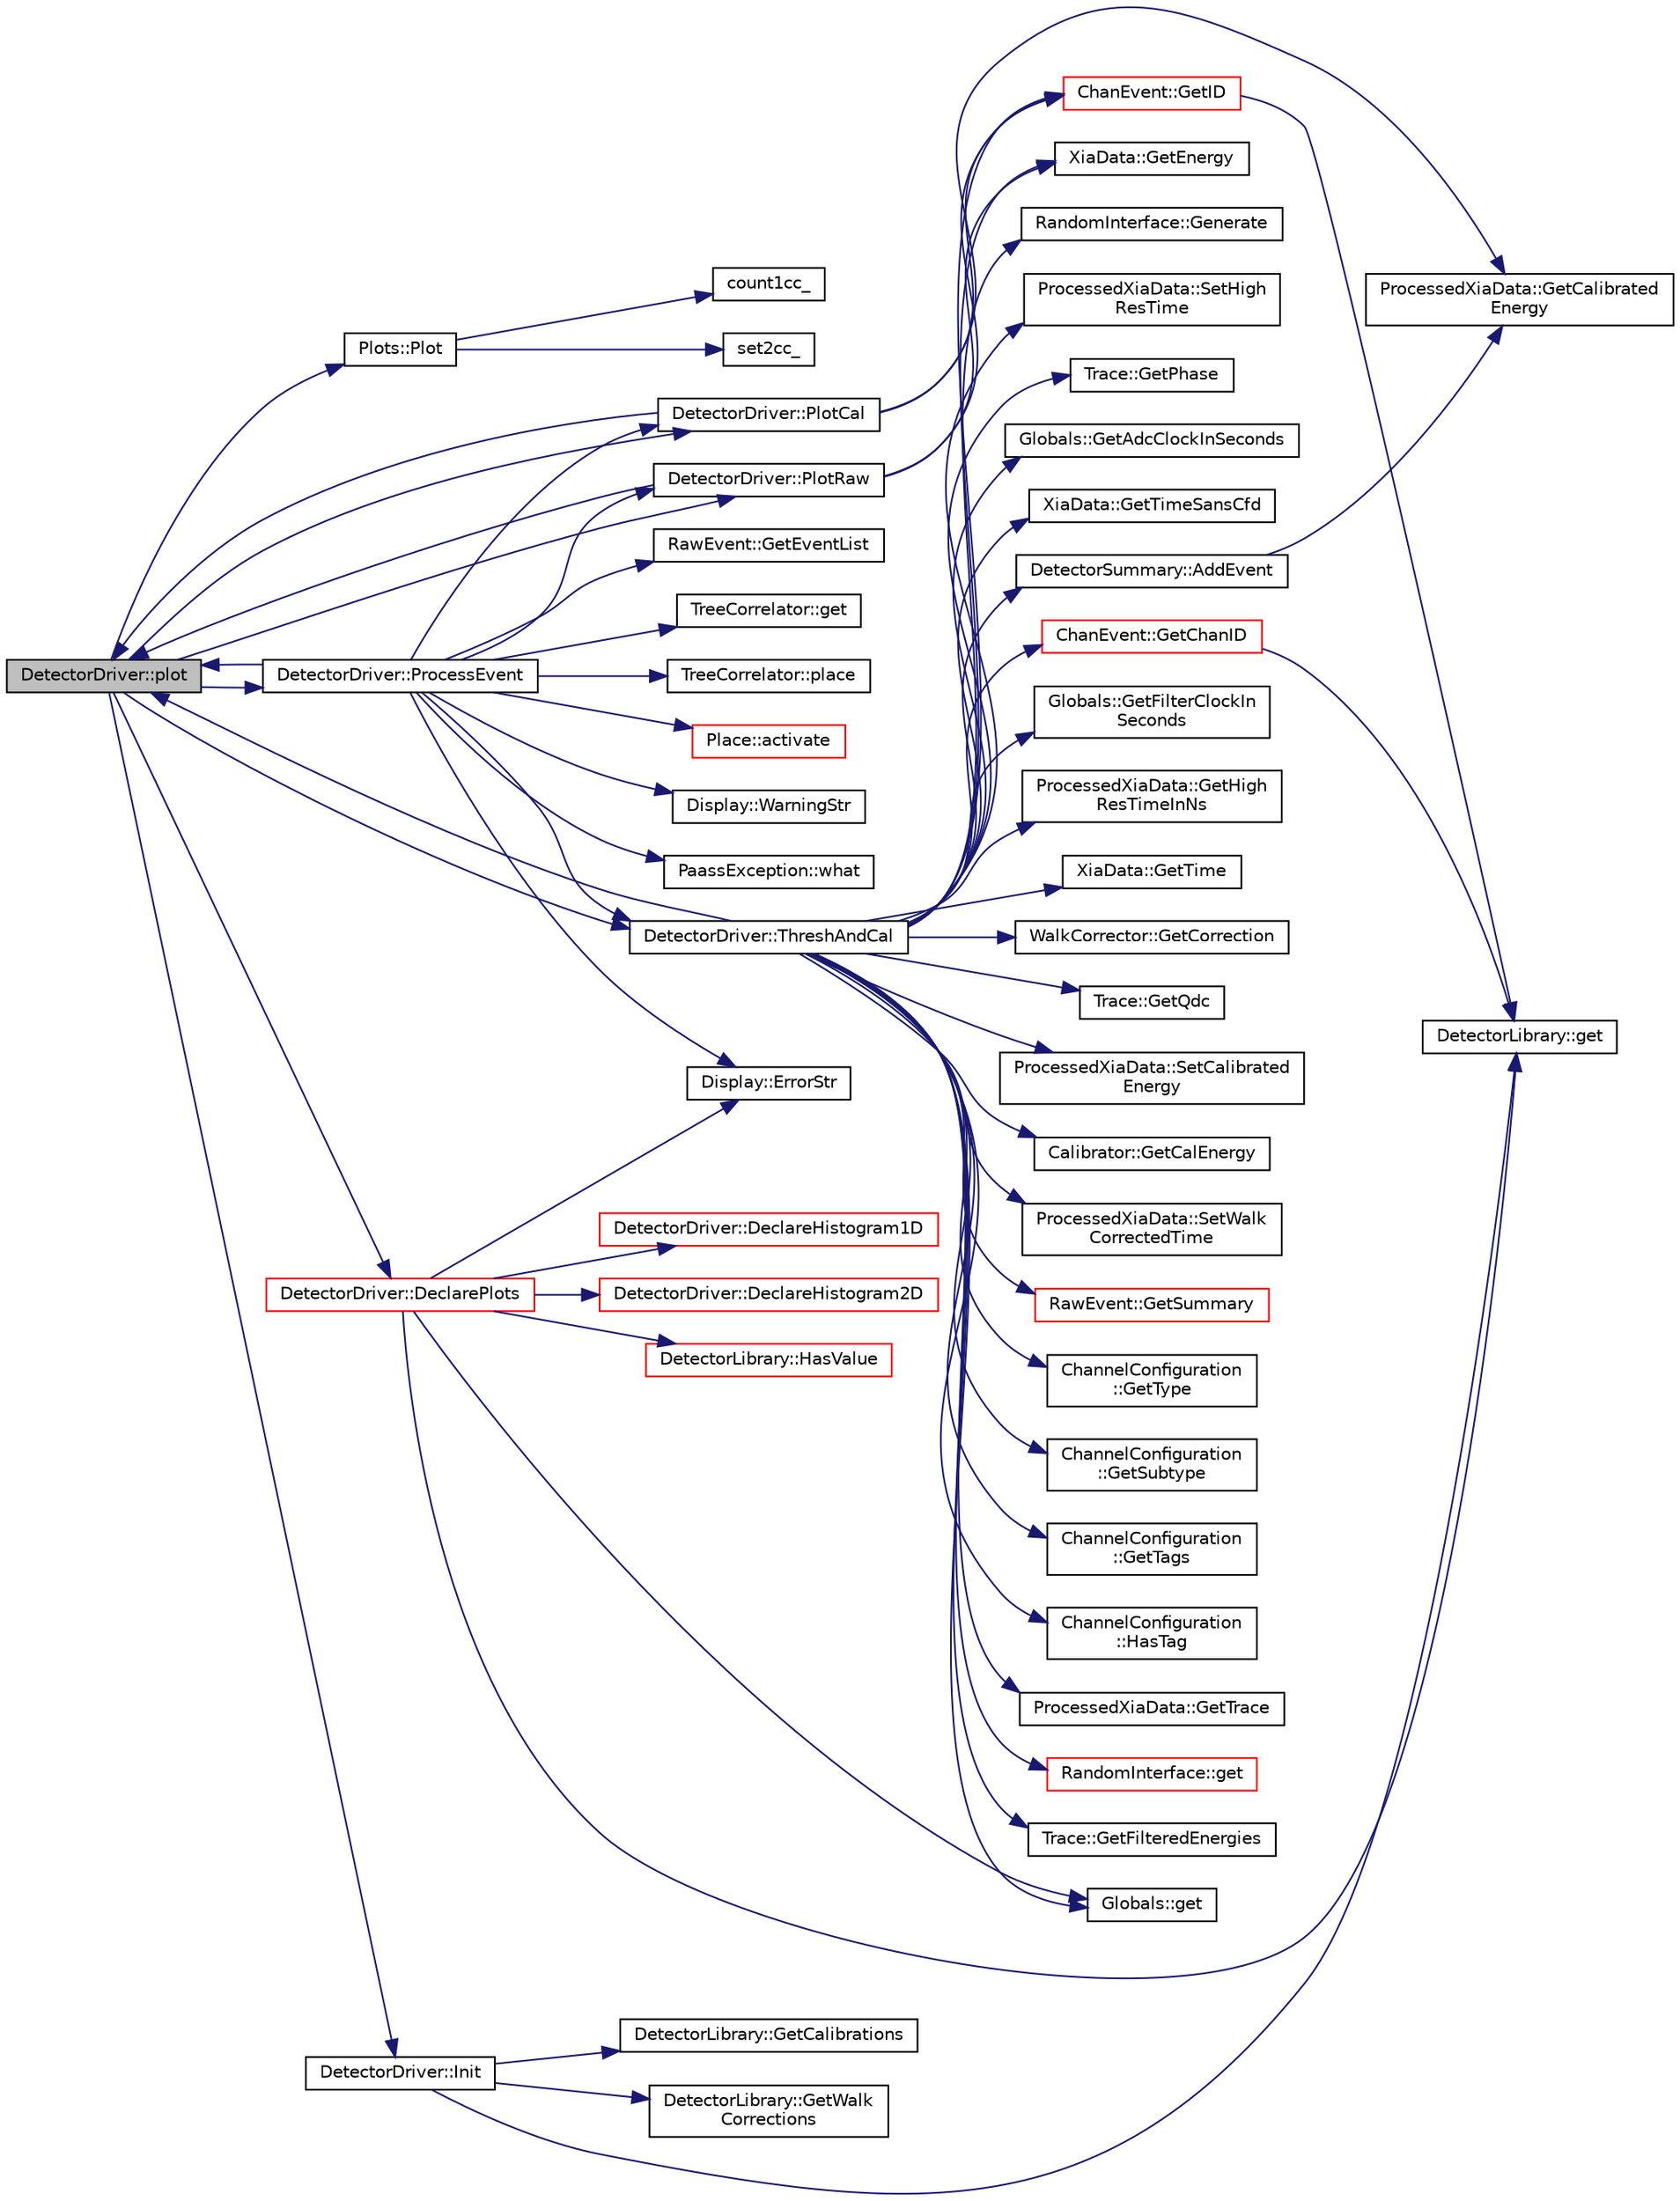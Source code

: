 digraph "DetectorDriver::plot"
{
  edge [fontname="Helvetica",fontsize="10",labelfontname="Helvetica",labelfontsize="10"];
  node [fontname="Helvetica",fontsize="10",shape=record];
  rankdir="LR";
  Node1 [label="DetectorDriver::plot",height=0.2,width=0.4,color="black", fillcolor="grey75", style="filled", fontcolor="black"];
  Node1 -> Node2 [color="midnightblue",fontsize="10",style="solid",fontname="Helvetica"];
  Node2 [label="Plots::Plot",height=0.2,width=0.4,color="black", fillcolor="white", style="filled",URL="$d7/d8b/class_plots.html#a68849b82c8c7a5d57f972cbd8de83328",tooltip="Plots into histogram defined by dammId. "];
  Node2 -> Node3 [color="midnightblue",fontsize="10",style="solid",fontname="Helvetica"];
  Node3 [label="count1cc_",height=0.2,width=0.4,color="black", fillcolor="white", style="filled",URL="$da/d57/_scanor_8hpp.html#a31aca3d0ff704e08f8f8968288ae7895",tooltip="Defines the DAMM function to call for 1D hists */. "];
  Node2 -> Node4 [color="midnightblue",fontsize="10",style="solid",fontname="Helvetica"];
  Node4 [label="set2cc_",height=0.2,width=0.4,color="black", fillcolor="white", style="filled",URL="$da/d57/_scanor_8hpp.html#a8b0a662ebdb3f947ba8470bf89f11c3a",tooltip="Defines the DAMM function to call for 2D hists */. "];
  Node1 -> Node5 [color="midnightblue",fontsize="10",style="solid",fontname="Helvetica"];
  Node5 [label="DetectorDriver::ProcessEvent",height=0.2,width=0.4,color="black", fillcolor="white", style="filled",URL="$de/d91/class_detector_driver.html#a19c152206c95dfbc2a98ffd1d002165e",tooltip="Control of the event processing. "];
  Node5 -> Node1 [color="midnightblue",fontsize="10",style="solid",fontname="Helvetica"];
  Node5 -> Node6 [color="midnightblue",fontsize="10",style="solid",fontname="Helvetica"];
  Node6 [label="RawEvent::GetEventList",height=0.2,width=0.4,color="black", fillcolor="white", style="filled",URL="$dc/d32/class_raw_event.html#a13713f29c28a4083f2c14f0c8c14804a"];
  Node5 -> Node7 [color="midnightblue",fontsize="10",style="solid",fontname="Helvetica"];
  Node7 [label="DetectorDriver::PlotRaw",height=0.2,width=0.4,color="black", fillcolor="white", style="filled",URL="$de/d91/class_detector_driver.html#a7f2a28ba2a756e034e38630a5e258309"];
  Node7 -> Node1 [color="midnightblue",fontsize="10",style="solid",fontname="Helvetica"];
  Node7 -> Node8 [color="midnightblue",fontsize="10",style="solid",fontname="Helvetica"];
  Node8 [label="ChanEvent::GetID",height=0.2,width=0.4,color="red", fillcolor="white", style="filled",URL="$d5/d91/class_chan_event.html#ac2f5a4534b4ad1856689040a7bf13dd2"];
  Node8 -> Node9 [color="midnightblue",fontsize="10",style="solid",fontname="Helvetica"];
  Node9 [label="DetectorLibrary::get",height=0.2,width=0.4,color="black", fillcolor="white", style="filled",URL="$dc/dbe/class_detector_library.html#a6ab3ff825daa8b607865086741bc9b2c"];
  Node7 -> Node10 [color="midnightblue",fontsize="10",style="solid",fontname="Helvetica"];
  Node10 [label="XiaData::GetEnergy",height=0.2,width=0.4,color="black", fillcolor="white", style="filled",URL="$d2/ddd/class_xia_data.html#ade2672d5b33f5317bd0710408b88871b"];
  Node5 -> Node11 [color="midnightblue",fontsize="10",style="solid",fontname="Helvetica"];
  Node11 [label="DetectorDriver::ThreshAndCal",height=0.2,width=0.4,color="black", fillcolor="white", style="filled",URL="$de/d91/class_detector_driver.html#a2ae4e98c641d49183631eceb40dc19bb",tooltip="Check threshold and calibrate each channel. Check the thresholds and calibrate the energy for each ch..."];
  Node11 -> Node12 [color="midnightblue",fontsize="10",style="solid",fontname="Helvetica"];
  Node12 [label="ChanEvent::GetChanID",height=0.2,width=0.4,color="red", fillcolor="white", style="filled",URL="$d5/d91/class_chan_event.html#ac92976ab74eb43a72bf6e6e536f59496"];
  Node12 -> Node9 [color="midnightblue",fontsize="10",style="solid",fontname="Helvetica"];
  Node11 -> Node8 [color="midnightblue",fontsize="10",style="solid",fontname="Helvetica"];
  Node11 -> Node13 [color="midnightblue",fontsize="10",style="solid",fontname="Helvetica"];
  Node13 [label="ChannelConfiguration\l::GetType",height=0.2,width=0.4,color="black", fillcolor="white", style="filled",URL="$d6/d20/class_channel_configuration.html#aba4539c47063c552522bcf7c20d5bf29"];
  Node11 -> Node14 [color="midnightblue",fontsize="10",style="solid",fontname="Helvetica"];
  Node14 [label="ChannelConfiguration\l::GetSubtype",height=0.2,width=0.4,color="black", fillcolor="white", style="filled",URL="$d6/d20/class_channel_configuration.html#aaa6fcf267aebd6df6fa3df5510cfaeea"];
  Node11 -> Node15 [color="midnightblue",fontsize="10",style="solid",fontname="Helvetica"];
  Node15 [label="ChannelConfiguration\l::GetTags",height=0.2,width=0.4,color="black", fillcolor="white", style="filled",URL="$d6/d20/class_channel_configuration.html#a5f70d8b99f72830f6eb306f1582e1fde"];
  Node11 -> Node16 [color="midnightblue",fontsize="10",style="solid",fontname="Helvetica"];
  Node16 [label="ChannelConfiguration\l::HasTag",height=0.2,width=0.4,color="black", fillcolor="white", style="filled",URL="$d6/d20/class_channel_configuration.html#a12d5e0dec96416851743462c53775bf5"];
  Node11 -> Node17 [color="midnightblue",fontsize="10",style="solid",fontname="Helvetica"];
  Node17 [label="ProcessedXiaData::GetTrace",height=0.2,width=0.4,color="black", fillcolor="white", style="filled",URL="$df/d3c/class_processed_xia_data.html#a2d98ff813786abdb09ebc6bd22dbf48d"];
  Node11 -> Node18 [color="midnightblue",fontsize="10",style="solid",fontname="Helvetica"];
  Node18 [label="RandomInterface::get",height=0.2,width=0.4,color="red", fillcolor="white", style="filled",URL="$d3/daf/class_random_interface.html#ab82c66de735852acfd5e48e92a61ab71"];
  Node11 -> Node1 [color="midnightblue",fontsize="10",style="solid",fontname="Helvetica"];
  Node11 -> Node19 [color="midnightblue",fontsize="10",style="solid",fontname="Helvetica"];
  Node19 [label="Trace::GetFilteredEnergies",height=0.2,width=0.4,color="black", fillcolor="white", style="filled",URL="$dd/db7/class_trace.html#a81368efd0e5aaa9ddcdef25b7932b3ed"];
  Node11 -> Node10 [color="midnightblue",fontsize="10",style="solid",fontname="Helvetica"];
  Node11 -> Node20 [color="midnightblue",fontsize="10",style="solid",fontname="Helvetica"];
  Node20 [label="RandomInterface::Generate",height=0.2,width=0.4,color="black", fillcolor="white", style="filled",URL="$d3/daf/class_random_interface.html#a6078af282ba015b968af34edde05afb8"];
  Node11 -> Node21 [color="midnightblue",fontsize="10",style="solid",fontname="Helvetica"];
  Node21 [label="ProcessedXiaData::SetHigh\lResTime",height=0.2,width=0.4,color="black", fillcolor="white", style="filled",URL="$df/d3c/class_processed_xia_data.html#a48351d3124a77b66cf0b1afb18204b45"];
  Node11 -> Node22 [color="midnightblue",fontsize="10",style="solid",fontname="Helvetica"];
  Node22 [label="Trace::GetPhase",height=0.2,width=0.4,color="black", fillcolor="white", style="filled",URL="$dd/db7/class_trace.html#a4801f8d119d80e64d2fe9269c79e6a9d"];
  Node11 -> Node23 [color="midnightblue",fontsize="10",style="solid",fontname="Helvetica"];
  Node23 [label="Globals::get",height=0.2,width=0.4,color="black", fillcolor="white", style="filled",URL="$d3/daf/class_globals.html#ae66fa0173342202c96b13d71a6522512",tooltip="Instance is created upon first call. "];
  Node11 -> Node24 [color="midnightblue",fontsize="10",style="solid",fontname="Helvetica"];
  Node24 [label="Globals::GetAdcClockInSeconds",height=0.2,width=0.4,color="black", fillcolor="white", style="filled",URL="$d3/daf/class_globals.html#ad7d77193cd312ff5b05f78d90a5e5c1f"];
  Node11 -> Node25 [color="midnightblue",fontsize="10",style="solid",fontname="Helvetica"];
  Node25 [label="XiaData::GetTimeSansCfd",height=0.2,width=0.4,color="black", fillcolor="white", style="filled",URL="$d2/ddd/class_xia_data.html#a5de4fb9577cf965d2537ec677b781241"];
  Node11 -> Node26 [color="midnightblue",fontsize="10",style="solid",fontname="Helvetica"];
  Node26 [label="Globals::GetFilterClockIn\lSeconds",height=0.2,width=0.4,color="black", fillcolor="white", style="filled",URL="$d3/daf/class_globals.html#af966809742d39e7acbd52c4fe4f5a95c"];
  Node11 -> Node27 [color="midnightblue",fontsize="10",style="solid",fontname="Helvetica"];
  Node27 [label="ProcessedXiaData::GetHigh\lResTimeInNs",height=0.2,width=0.4,color="black", fillcolor="white", style="filled",URL="$df/d3c/class_processed_xia_data.html#a5da8714dc3420a4efd9a199de3f56079"];
  Node11 -> Node28 [color="midnightblue",fontsize="10",style="solid",fontname="Helvetica"];
  Node28 [label="XiaData::GetTime",height=0.2,width=0.4,color="black", fillcolor="white", style="filled",URL="$d2/ddd/class_xia_data.html#ac11c489cabed7180f6516d724d387a56"];
  Node11 -> Node29 [color="midnightblue",fontsize="10",style="solid",fontname="Helvetica"];
  Node29 [label="WalkCorrector::GetCorrection",height=0.2,width=0.4,color="black", fillcolor="white", style="filled",URL="$d7/dda/class_walk_corrector.html#a91ba3edd01ae83146a19d8eba4fc4a23"];
  Node11 -> Node30 [color="midnightblue",fontsize="10",style="solid",fontname="Helvetica"];
  Node30 [label="Trace::GetQdc",height=0.2,width=0.4,color="black", fillcolor="white", style="filled",URL="$dd/db7/class_trace.html#a825c518af0ec6dcba45253c05b562a62"];
  Node11 -> Node31 [color="midnightblue",fontsize="10",style="solid",fontname="Helvetica"];
  Node31 [label="ProcessedXiaData::SetCalibrated\lEnergy",height=0.2,width=0.4,color="black", fillcolor="white", style="filled",URL="$df/d3c/class_processed_xia_data.html#a759a628ac86e09d97dcbf6132786f77d"];
  Node11 -> Node32 [color="midnightblue",fontsize="10",style="solid",fontname="Helvetica"];
  Node32 [label="Calibrator::GetCalEnergy",height=0.2,width=0.4,color="black", fillcolor="white", style="filled",URL="$db/d61/class_calibrator.html#a0fdd1f43aa54dd100105dac72a84c2be"];
  Node11 -> Node33 [color="midnightblue",fontsize="10",style="solid",fontname="Helvetica"];
  Node33 [label="ProcessedXiaData::SetWalk\lCorrectedTime",height=0.2,width=0.4,color="black", fillcolor="white", style="filled",URL="$df/d3c/class_processed_xia_data.html#a8b2a8d8d9aa73263821ef482e7add39c"];
  Node11 -> Node34 [color="midnightblue",fontsize="10",style="solid",fontname="Helvetica"];
  Node34 [label="RawEvent::GetSummary",height=0.2,width=0.4,color="red", fillcolor="white", style="filled",URL="$dc/d32/class_raw_event.html#a0405b96da430f69eb01fc8a7668420cc",tooltip="Get a pointer to a specific detector summary. "];
  Node11 -> Node35 [color="midnightblue",fontsize="10",style="solid",fontname="Helvetica"];
  Node35 [label="DetectorSummary::AddEvent",height=0.2,width=0.4,color="black", fillcolor="white", style="filled",URL="$da/d8d/class_detector_summary.html#a5bd322c5c62b0d89d2eca33550e27907"];
  Node35 -> Node36 [color="midnightblue",fontsize="10",style="solid",fontname="Helvetica"];
  Node36 [label="ProcessedXiaData::GetCalibrated\lEnergy",height=0.2,width=0.4,color="black", fillcolor="white", style="filled",URL="$df/d3c/class_processed_xia_data.html#ab9364a5f0a990ef3f27baa902d1c6036"];
  Node5 -> Node37 [color="midnightblue",fontsize="10",style="solid",fontname="Helvetica"];
  Node37 [label="DetectorDriver::PlotCal",height=0.2,width=0.4,color="black", fillcolor="white", style="filled",URL="$de/d91/class_detector_driver.html#ad966b8fe4330bb0cf117422b9bd08f40"];
  Node37 -> Node1 [color="midnightblue",fontsize="10",style="solid",fontname="Helvetica"];
  Node37 -> Node8 [color="midnightblue",fontsize="10",style="solid",fontname="Helvetica"];
  Node37 -> Node36 [color="midnightblue",fontsize="10",style="solid",fontname="Helvetica"];
  Node5 -> Node38 [color="midnightblue",fontsize="10",style="solid",fontname="Helvetica"];
  Node38 [label="TreeCorrelator::get",height=0.2,width=0.4,color="black", fillcolor="white", style="filled",URL="$d3/d2c/class_tree_correlator.html#a4f70fdbb0d6dead4212d8e926ce1755f"];
  Node5 -> Node39 [color="midnightblue",fontsize="10",style="solid",fontname="Helvetica"];
  Node39 [label="TreeCorrelator::place",height=0.2,width=0.4,color="black", fillcolor="white", style="filled",URL="$d3/d2c/class_tree_correlator.html#aadf6cf8c8bedbbde03fb678667c7cb01"];
  Node5 -> Node40 [color="midnightblue",fontsize="10",style="solid",fontname="Helvetica"];
  Node40 [label="Place::activate",height=0.2,width=0.4,color="red", fillcolor="white", style="filled",URL="$dd/d21/class_place.html#a96fef01c13e97a21482ab8672c9b654a"];
  Node5 -> Node41 [color="midnightblue",fontsize="10",style="solid",fontname="Helvetica"];
  Node41 [label="Display::WarningStr",height=0.2,width=0.4,color="black", fillcolor="white", style="filled",URL="$da/d6a/namespace_display.html#a0ca7c8835e858cf0b1e0cce72a41ab9c"];
  Node5 -> Node42 [color="midnightblue",fontsize="10",style="solid",fontname="Helvetica"];
  Node42 [label="PaassException::what",height=0.2,width=0.4,color="black", fillcolor="white", style="filled",URL="$df/dc3/class_paass_exception.html#a3a96bbd94cef6ce246f497ab0341182d"];
  Node5 -> Node43 [color="midnightblue",fontsize="10",style="solid",fontname="Helvetica"];
  Node43 [label="Display::ErrorStr",height=0.2,width=0.4,color="black", fillcolor="white", style="filled",URL="$da/d6a/namespace_display.html#a762315ce58efcb1203edfcb74158f59b"];
  Node1 -> Node11 [color="midnightblue",fontsize="10",style="solid",fontname="Helvetica"];
  Node1 -> Node44 [color="midnightblue",fontsize="10",style="solid",fontname="Helvetica"];
  Node44 [label="DetectorDriver::Init",height=0.2,width=0.4,color="black", fillcolor="white", style="filled",URL="$de/d91/class_detector_driver.html#a2d368320dd66a1a368f08ddfb1be7a22"];
  Node44 -> Node9 [color="midnightblue",fontsize="10",style="solid",fontname="Helvetica"];
  Node44 -> Node45 [color="midnightblue",fontsize="10",style="solid",fontname="Helvetica"];
  Node45 [label="DetectorLibrary::GetWalk\lCorrections",height=0.2,width=0.4,color="black", fillcolor="white", style="filled",URL="$dc/dbe/class_detector_library.html#aa4c95405f07f7038464828832f11d6f4"];
  Node44 -> Node46 [color="midnightblue",fontsize="10",style="solid",fontname="Helvetica"];
  Node46 [label="DetectorLibrary::GetCalibrations",height=0.2,width=0.4,color="black", fillcolor="white", style="filled",URL="$dc/dbe/class_detector_library.html#afdc93cce4eef992bd67ff8d8caccd8ca"];
  Node1 -> Node7 [color="midnightblue",fontsize="10",style="solid",fontname="Helvetica"];
  Node1 -> Node37 [color="midnightblue",fontsize="10",style="solid",fontname="Helvetica"];
  Node1 -> Node47 [color="midnightblue",fontsize="10",style="solid",fontname="Helvetica"];
  Node47 [label="DetectorDriver::DeclarePlots",height=0.2,width=0.4,color="red", fillcolor="white", style="filled",URL="$de/d91/class_detector_driver.html#a8810acdc149879688b81ec333531a28e"];
  Node47 -> Node48 [color="midnightblue",fontsize="10",style="solid",fontname="Helvetica"];
  Node48 [label="DetectorDriver::DeclareHistogram1D",height=0.2,width=0.4,color="red", fillcolor="white", style="filled",URL="$de/d91/class_detector_driver.html#a745e3089d76a4fa437e44a7e82b9424e"];
  Node47 -> Node49 [color="midnightblue",fontsize="10",style="solid",fontname="Helvetica"];
  Node49 [label="DetectorDriver::DeclareHistogram2D",height=0.2,width=0.4,color="red", fillcolor="white", style="filled",URL="$de/d91/class_detector_driver.html#ac59589819db9e526e9abecb6328cc0e4",tooltip="Declares a 2D histogram calls the C++ wrapper for DAMM. "];
  Node47 -> Node23 [color="midnightblue",fontsize="10",style="solid",fontname="Helvetica"];
  Node47 -> Node9 [color="midnightblue",fontsize="10",style="solid",fontname="Helvetica"];
  Node47 -> Node50 [color="midnightblue",fontsize="10",style="solid",fontname="Helvetica"];
  Node50 [label="DetectorLibrary::HasValue",height=0.2,width=0.4,color="red", fillcolor="white", style="filled",URL="$dc/dbe/class_detector_library.html#ad31d4f3ce8f28645df931cf94f7aad9d"];
  Node47 -> Node43 [color="midnightblue",fontsize="10",style="solid",fontname="Helvetica"];
}
